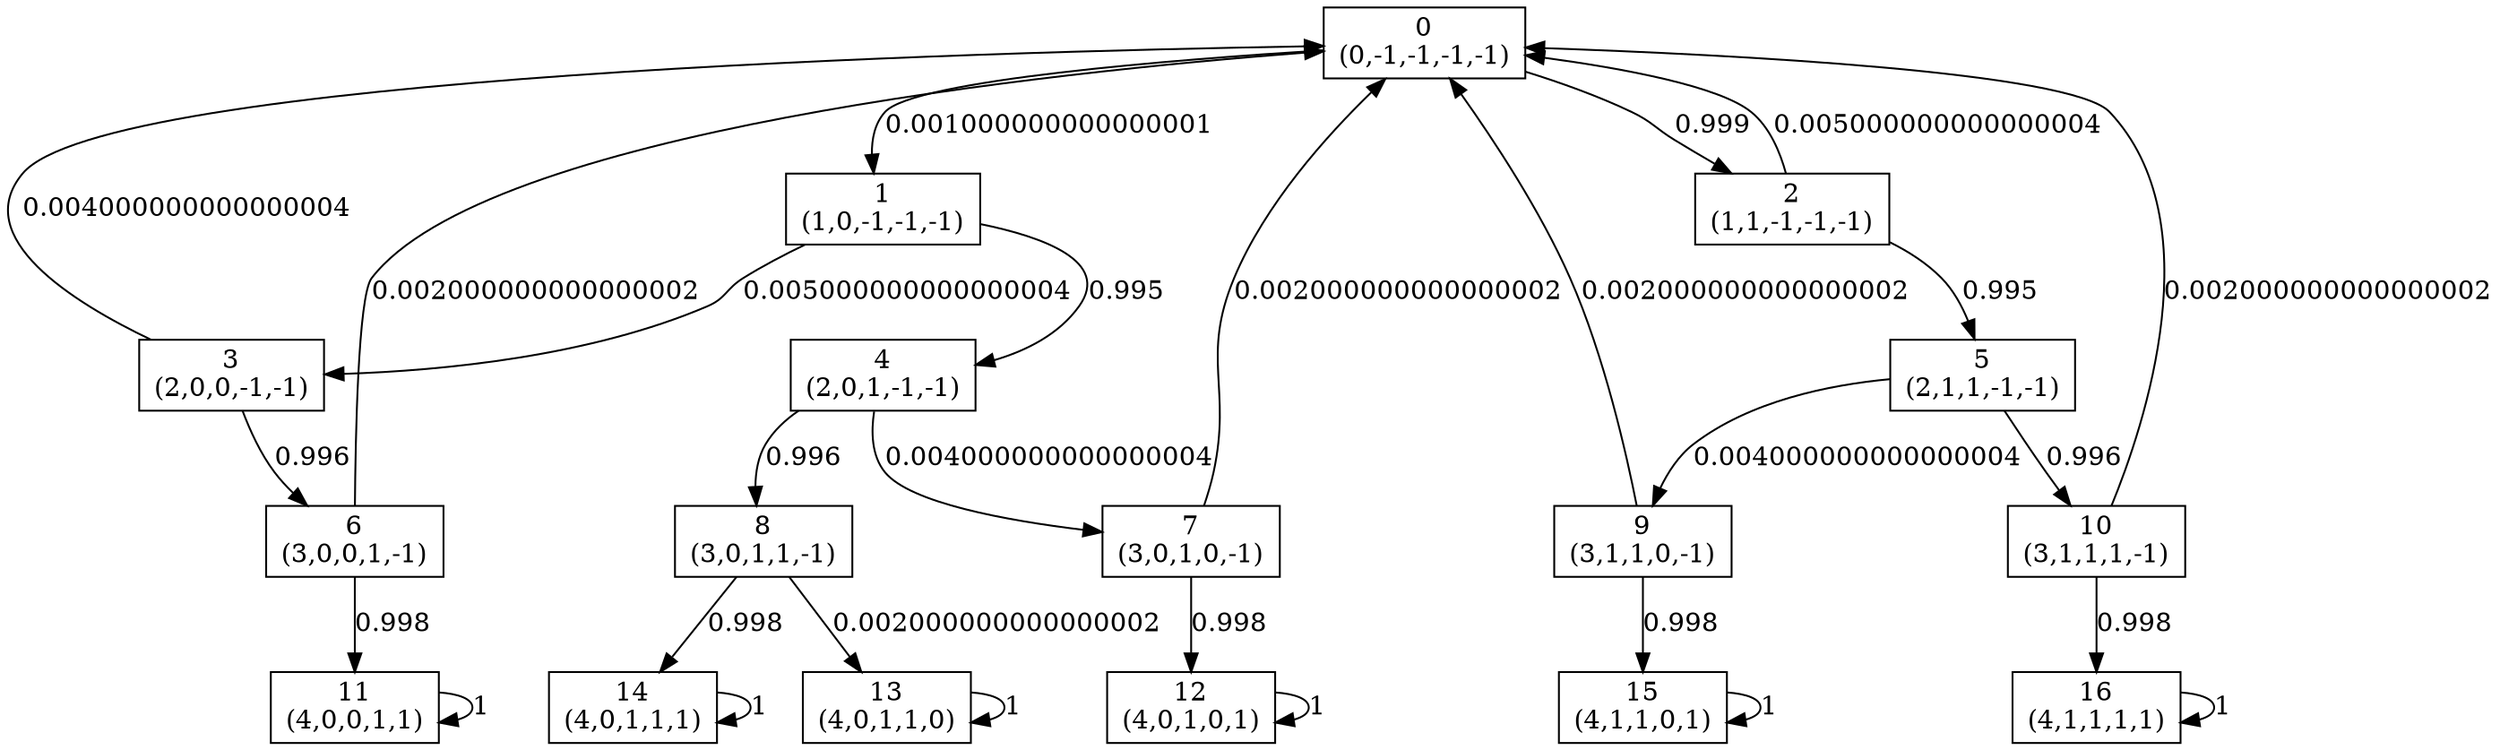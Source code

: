 digraph P {
node [shape=box];
0 -> 1 [ label="0.001000000000000001" ];
0 -> 2 [ label="0.999" ];
1 -> 3 [ label="0.005000000000000004" ];
1 -> 4 [ label="0.995" ];
2 -> 0 [ label="0.005000000000000004" ];
2 -> 5 [ label="0.995" ];
3 -> 0 [ label="0.004000000000000004" ];
3 -> 6 [ label="0.996" ];
4 -> 7 [ label="0.004000000000000004" ];
4 -> 8 [ label="0.996" ];
5 -> 9 [ label="0.004000000000000004" ];
5 -> 10 [ label="0.996" ];
6 -> 0 [ label="0.002000000000000002" ];
6 -> 11 [ label="0.998" ];
7 -> 0 [ label="0.002000000000000002" ];
7 -> 12 [ label="0.998" ];
8 -> 13 [ label="0.002000000000000002" ];
8 -> 14 [ label="0.998" ];
9 -> 0 [ label="0.002000000000000002" ];
9 -> 15 [ label="0.998" ];
10 -> 0 [ label="0.002000000000000002" ];
10 -> 16 [ label="0.998" ];
11 -> 11 [ label="1" ];
12 -> 12 [ label="1" ];
13 -> 13 [ label="1" ];
14 -> 14 [ label="1" ];
15 -> 15 [ label="1" ];
16 -> 16 [ label="1" ];
0 [label="0\n(0,-1,-1,-1,-1)"];
1 [label="1\n(1,0,-1,-1,-1)"];
2 [label="2\n(1,1,-1,-1,-1)"];
3 [label="3\n(2,0,0,-1,-1)"];
4 [label="4\n(2,0,1,-1,-1)"];
5 [label="5\n(2,1,1,-1,-1)"];
6 [label="6\n(3,0,0,1,-1)"];
7 [label="7\n(3,0,1,0,-1)"];
8 [label="8\n(3,0,1,1,-1)"];
9 [label="9\n(3,1,1,0,-1)"];
10 [label="10\n(3,1,1,1,-1)"];
11 [label="11\n(4,0,0,1,1)"];
12 [label="12\n(4,0,1,0,1)"];
13 [label="13\n(4,0,1,1,0)"];
14 [label="14\n(4,0,1,1,1)"];
15 [label="15\n(4,1,1,0,1)"];
16 [label="16\n(4,1,1,1,1)"];
}
